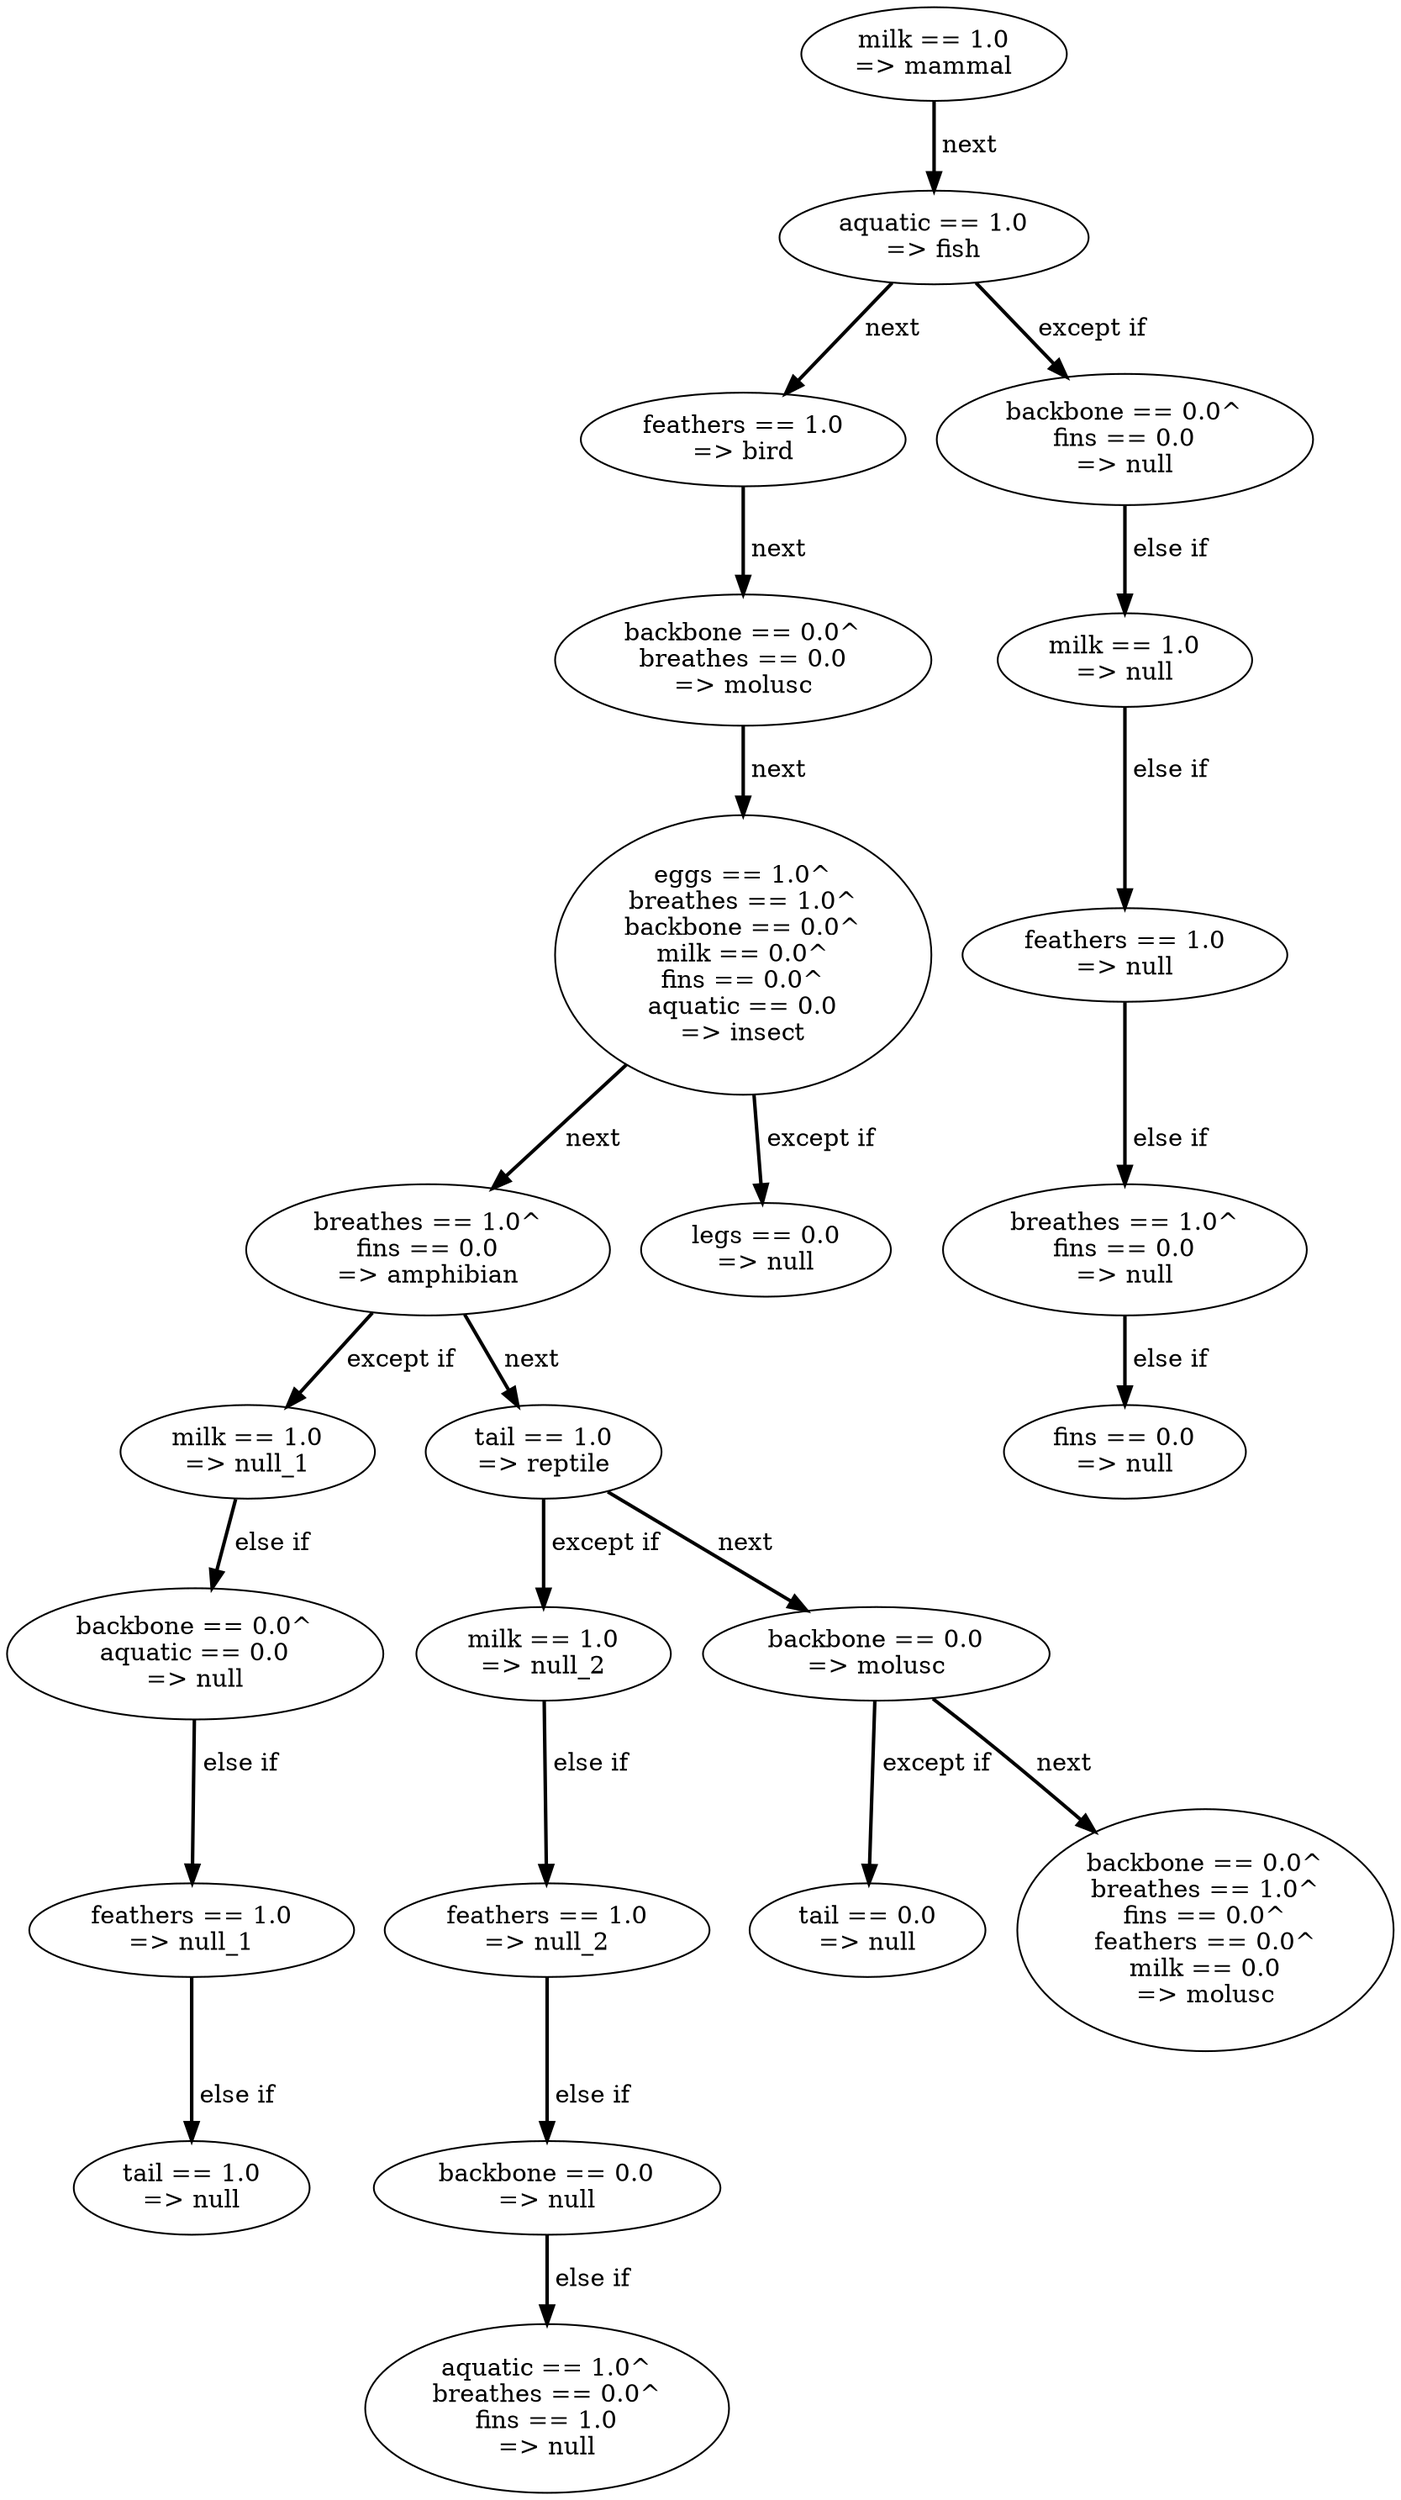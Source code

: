 digraph tree {
    "milk == 1.0
=> mammal";
    "aquatic == 1.0
=> fish";
    "feathers == 1.0
=> bird";
    "backbone == 0.0^
breathes == 0.0
=> molusc";
    "eggs == 1.0^
breathes == 1.0^
backbone == 0.0^
milk == 0.0^
fins == 0.0^
aquatic == 0.0
=> insect";
    "breathes == 1.0^
fins == 0.0
=> amphibian";
    "milk == 1.0
=> null_1";
    "backbone == 0.0^
aquatic == 0.0
=> null";
    "feathers == 1.0
=> null_1";
    "tail == 1.0
=> null";
    "tail == 1.0
=> reptile";
    "milk == 1.0
=> null_2";
    "feathers == 1.0
=> null_2";
    "backbone == 0.0
=> null";
    "aquatic == 1.0^
breathes == 0.0^
fins == 1.0
=> null";
    "backbone == 0.0
=> molusc";
    "tail == 0.0
=> null";
    "backbone == 0.0^
breathes == 1.0^
fins == 0.0^
feathers == 0.0^
milk == 0.0
=> molusc";
    "legs == 0.0
=> null";
    "backbone == 0.0^
fins == 0.0
=> null";
    "milk == 1.0
=> null";
    "feathers == 1.0
=> null";
    "breathes == 1.0^
fins == 0.0
=> null";
    "fins == 0.0
=> null";
    "milk == 1.0
=> mammal" -> "aquatic == 1.0
=> fish" [style="bold", label=" next"];
    "aquatic == 1.0
=> fish" -> "feathers == 1.0
=> bird" [style="bold", label=" next"];
    "aquatic == 1.0
=> fish" -> "backbone == 0.0^
fins == 0.0
=> null" [style="bold", label=" except if"];
    "feathers == 1.0
=> bird" -> "backbone == 0.0^
breathes == 0.0
=> molusc" [style="bold", label=" next"];
    "backbone == 0.0^
breathes == 0.0
=> molusc" -> "eggs == 1.0^
breathes == 1.0^
backbone == 0.0^
milk == 0.0^
fins == 0.0^
aquatic == 0.0
=> insect" [style="bold", label=" next"];
    "eggs == 1.0^
breathes == 1.0^
backbone == 0.0^
milk == 0.0^
fins == 0.0^
aquatic == 0.0
=> insect" -> "breathes == 1.0^
fins == 0.0
=> amphibian" [style="bold", label=" next"];
    "eggs == 1.0^
breathes == 1.0^
backbone == 0.0^
milk == 0.0^
fins == 0.0^
aquatic == 0.0
=> insect" -> "legs == 0.0
=> null" [style="bold", label=" except if"];
    "breathes == 1.0^
fins == 0.0
=> amphibian" -> "milk == 1.0
=> null_1" [style="bold", label=" except if"];
    "breathes == 1.0^
fins == 0.0
=> amphibian" -> "tail == 1.0
=> reptile" [style="bold", label=" next"];
    "milk == 1.0
=> null_1" -> "backbone == 0.0^
aquatic == 0.0
=> null" [style="bold", label=" else if"];
    "backbone == 0.0^
aquatic == 0.0
=> null" -> "feathers == 1.0
=> null_1" [style="bold", label=" else if"];
    "feathers == 1.0
=> null_1" -> "tail == 1.0
=> null" [style="bold", label=" else if"];
    "tail == 1.0
=> reptile" -> "milk == 1.0
=> null_2" [style="bold", label=" except if"];
    "tail == 1.0
=> reptile" -> "backbone == 0.0
=> molusc" [style="bold", label=" next"];
    "milk == 1.0
=> null_2" -> "feathers == 1.0
=> null_2" [style="bold", label=" else if"];
    "feathers == 1.0
=> null_2" -> "backbone == 0.0
=> null" [style="bold", label=" else if"];
    "backbone == 0.0
=> null" -> "aquatic == 1.0^
breathes == 0.0^
fins == 1.0
=> null" [style="bold", label=" else if"];
    "backbone == 0.0
=> molusc" -> "tail == 0.0
=> null" [style="bold", label=" except if"];
    "backbone == 0.0
=> molusc" -> "backbone == 0.0^
breathes == 1.0^
fins == 0.0^
feathers == 0.0^
milk == 0.0
=> molusc" [style="bold", label=" next"];
    "backbone == 0.0^
fins == 0.0
=> null" -> "milk == 1.0
=> null" [style="bold", label=" else if"];
    "milk == 1.0
=> null" -> "feathers == 1.0
=> null" [style="bold", label=" else if"];
    "feathers == 1.0
=> null" -> "breathes == 1.0^
fins == 0.0
=> null" [style="bold", label=" else if"];
    "breathes == 1.0^
fins == 0.0
=> null" -> "fins == 0.0
=> null" [style="bold", label=" else if"];
}
